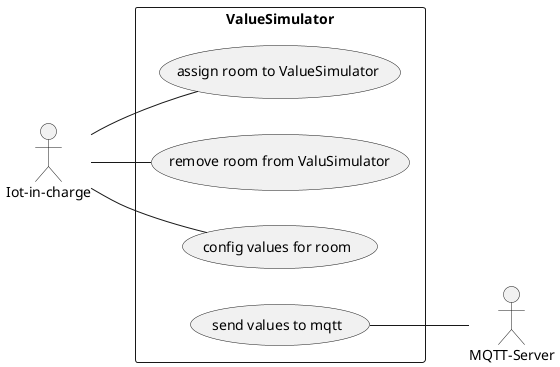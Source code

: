 @startuml
left to right direction
actor "Iot-in-charge" as user

rectangle ValueSimulator {
  usecase "assign room to ValueSimulator" as uc1
  usecase "remove room from ValuSimulator" as uc2
  usecase "config values for room" as uc3
  usecase "send values to mqtt" as uc4
}

actor "MQTT-Server" as mqtt

user -- uc1
user -- uc2
user -- uc3
uc4 -- mqtt
@enduml